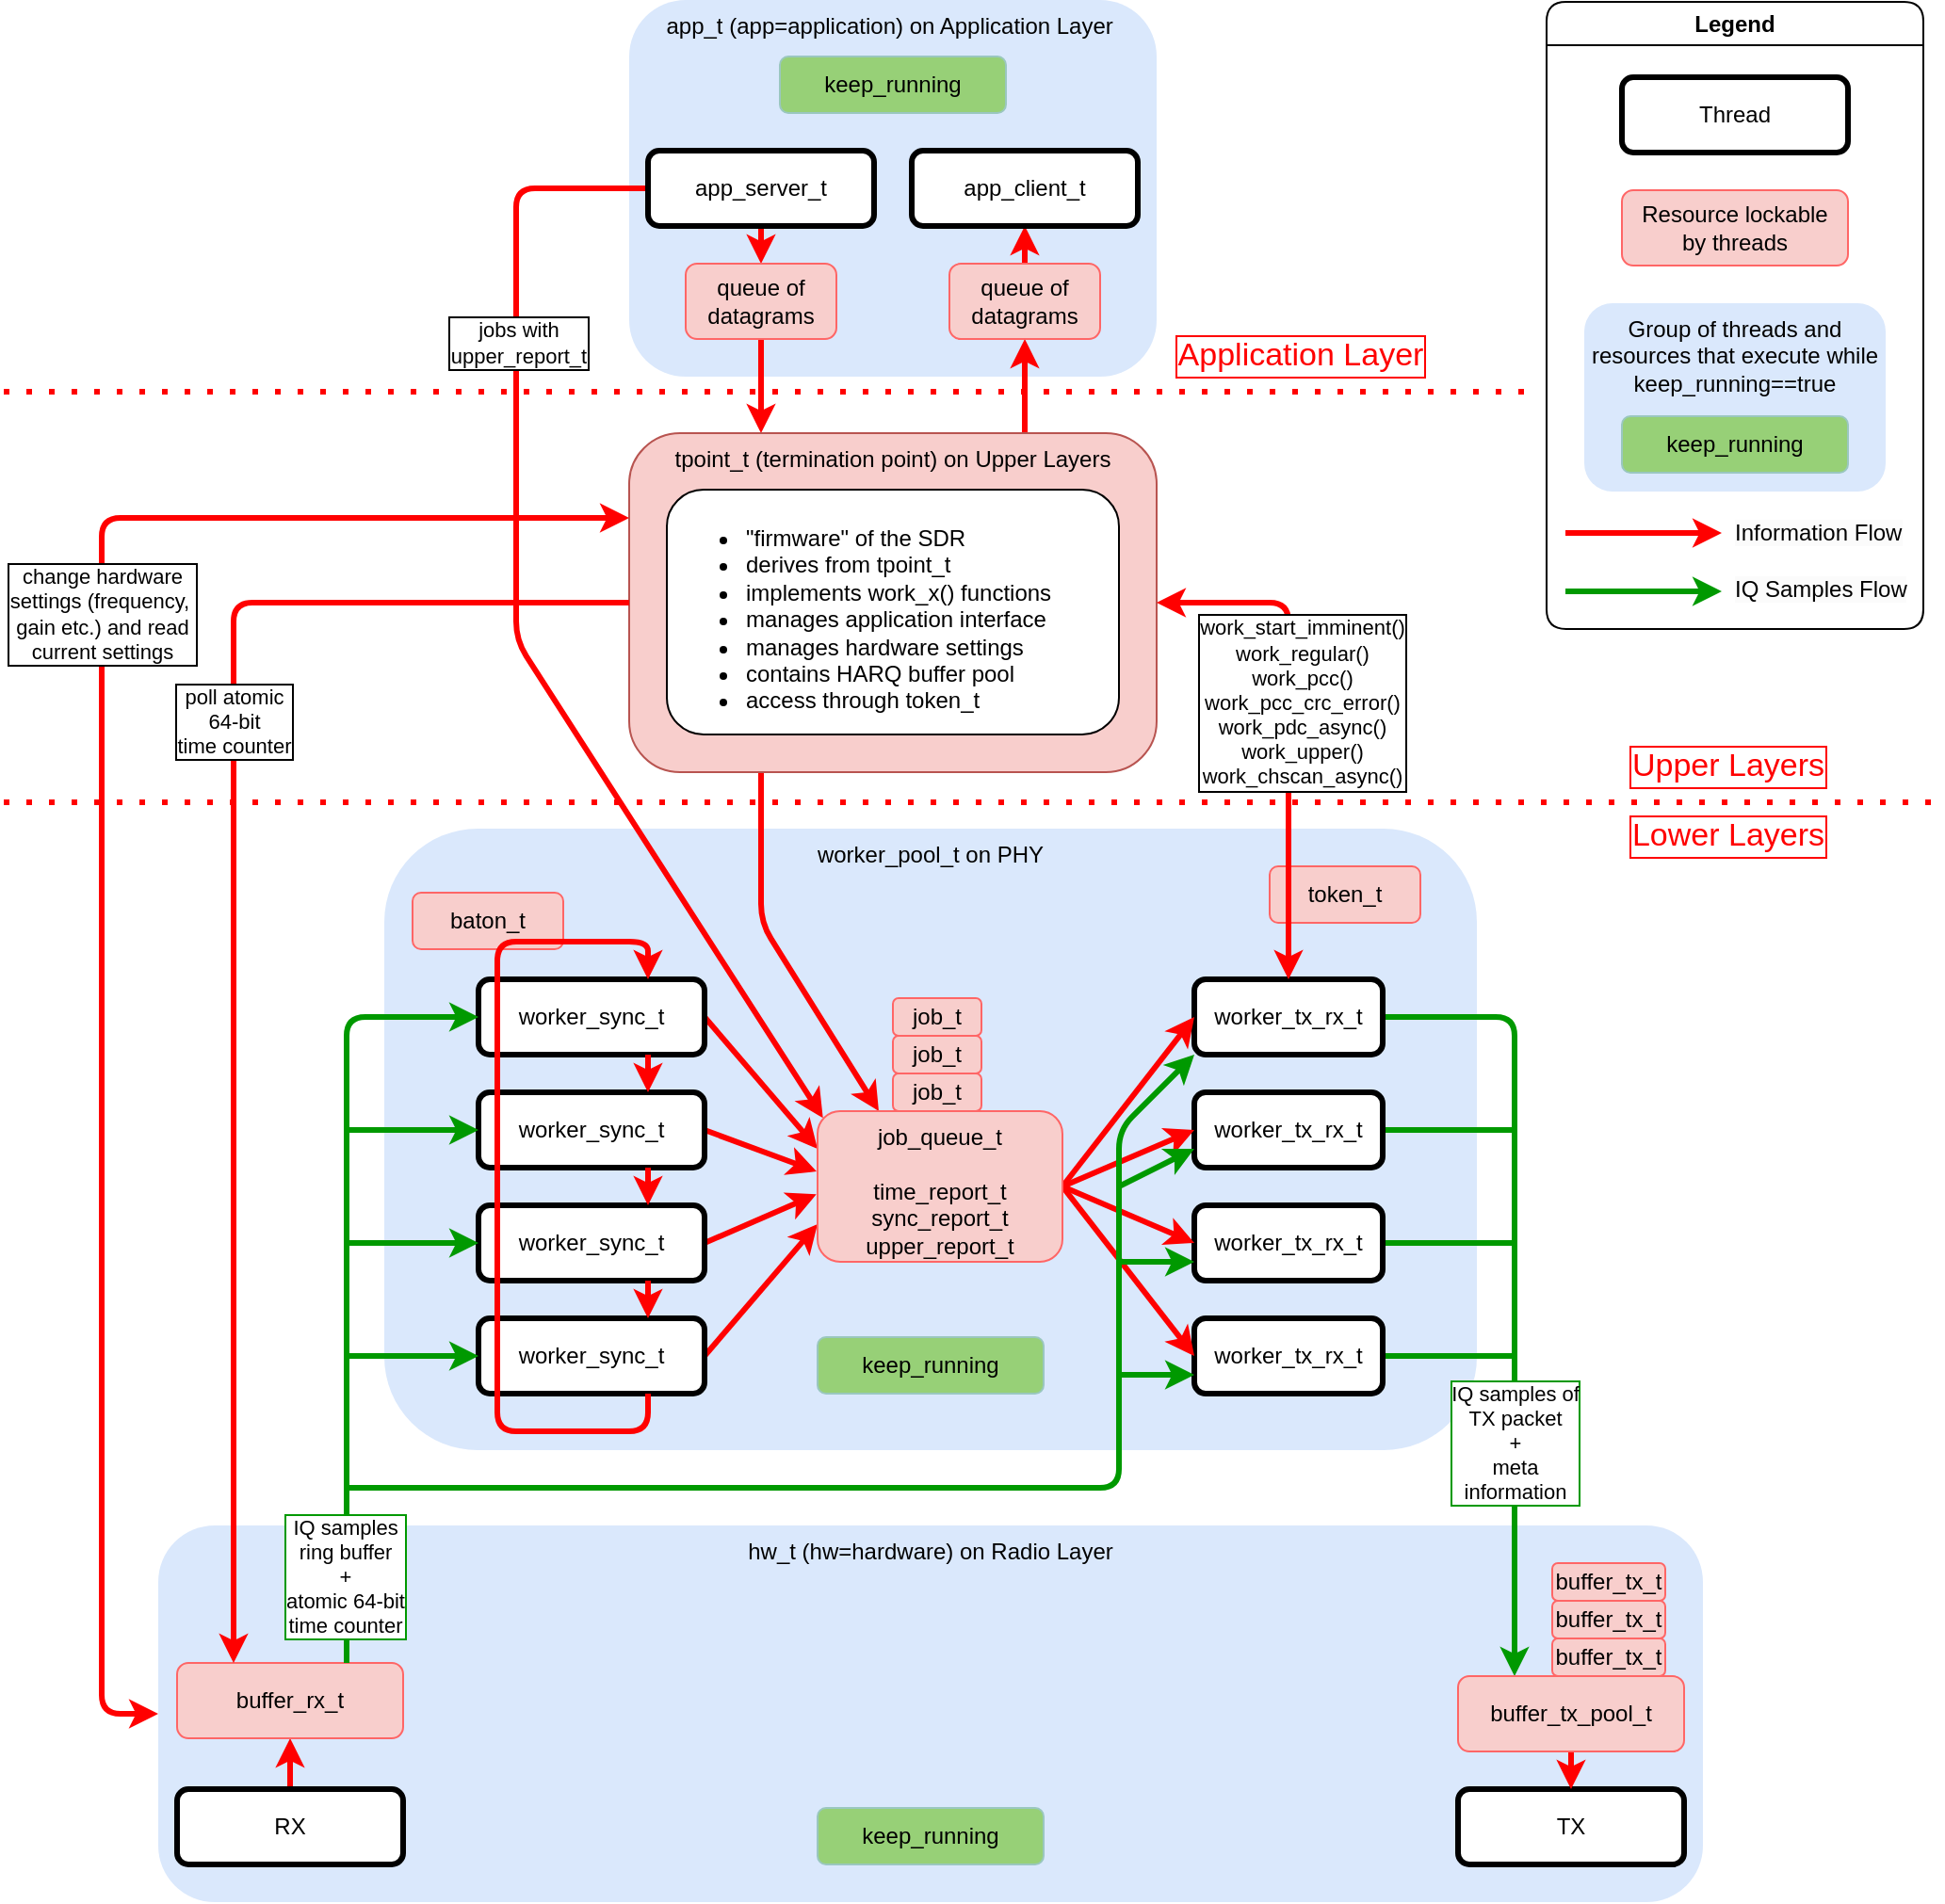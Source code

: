 <mxfile version="26.2.15">
  <diagram id="aQhpeuAyKN3efvRNQwSn" name="Draft 0">
    <mxGraphModel dx="2066" dy="1164" grid="0" gridSize="10" guides="0" tooltips="1" connect="1" arrows="1" fold="1" page="1" pageScale="1" pageWidth="1169" pageHeight="1654" math="0" shadow="0">
      <root>
        <mxCell id="0" />
        <mxCell id="1" parent="0" />
        <mxCell id="fcTpW-OK2idnTcLYPNtl-1" value="" style="endArrow=none;dashed=1;html=1;dashPattern=1 3;strokeWidth=3;rounded=0;strokeColor=light-dark(#ff0000, #ededed);" parent="1" edge="1">
          <mxGeometry width="50" height="50" relative="1" as="geometry">
            <mxPoint x="108" y="258" as="sourcePoint" />
            <mxPoint x="921" y="258" as="targetPoint" />
          </mxGeometry>
        </mxCell>
        <mxCell id="gou46OdMyQ_DH9dvmqBt-81" value="worker_pool_t on PHY" style="rounded=1;whiteSpace=wrap;html=1;fillColor=#dae8fc;strokeColor=none;verticalAlign=top;dashed=1;" parent="1" vertex="1">
          <mxGeometry x="310" y="490" width="580" height="330" as="geometry" />
        </mxCell>
        <mxCell id="vZWcNvBMRIUGTZHltfeC-5" value="" style="endArrow=classic;html=1;rounded=1;exitX=0.25;exitY=1;exitDx=0;exitDy=0;entryX=0.25;entryY=0;entryDx=0;entryDy=0;strokeColor=light-dark(#ff0000, #ededed);strokeWidth=3;" parent="1" source="tikB4HTSyY_nNc-XHg-T-57" target="tikB4HTSyY_nNc-XHg-T-13" edge="1">
          <mxGeometry width="50" height="50" relative="1" as="geometry">
            <mxPoint x="570" y="440" as="sourcePoint" />
            <mxPoint x="529" y="629" as="targetPoint" />
            <Array as="points">
              <mxPoint x="510" y="540" />
            </Array>
          </mxGeometry>
        </mxCell>
        <mxCell id="gou46OdMyQ_DH9dvmqBt-85" value="app_t (app=application) on Application Layer&amp;nbsp;" style="rounded=1;whiteSpace=wrap;html=1;fillColor=#dae8fc;strokeColor=none;verticalAlign=top;dashed=1;" parent="1" vertex="1">
          <mxGeometry x="440" y="50" width="280" height="200" as="geometry" />
        </mxCell>
        <mxCell id="A43RT7BLHncz933INCX8-49" value="" style="endArrow=classic;html=1;rounded=1;exitX=0;exitY=0.5;exitDx=0;exitDy=0;entryX=0.022;entryY=0.045;entryDx=0;entryDy=0;strokeColor=light-dark(#ff0000, #ededed);strokeWidth=3;entryPerimeter=0;" parent="1" source="gou46OdMyQ_DH9dvmqBt-38" target="tikB4HTSyY_nNc-XHg-T-13" edge="1">
          <mxGeometry width="50" height="50" relative="1" as="geometry">
            <mxPoint x="100" y="210" as="sourcePoint" />
            <mxPoint x="380" y="450" as="targetPoint" />
            <Array as="points">
              <mxPoint x="380" y="150" />
              <mxPoint x="380" y="390" />
            </Array>
          </mxGeometry>
        </mxCell>
        <mxCell id="A43RT7BLHncz933INCX8-51" value="jobs with&lt;br&gt;upper_report_t" style="edgeLabel;html=1;align=center;verticalAlign=middle;resizable=0;points=[];labelBorderColor=default;rounded=1;" parent="A43RT7BLHncz933INCX8-49" vertex="1" connectable="0">
          <mxGeometry x="-0.503" y="1" relative="1" as="geometry">
            <mxPoint as="offset" />
          </mxGeometry>
        </mxCell>
        <mxCell id="gou46OdMyQ_DH9dvmqBt-82" value="hw_t (hw=hardware) on Radio Layer" style="rounded=1;whiteSpace=wrap;html=1;fillColor=#dae8fc;strokeColor=none;verticalAlign=top;dashed=1;" parent="1" vertex="1">
          <mxGeometry x="190" y="860" width="820" height="200" as="geometry" />
        </mxCell>
        <mxCell id="tikB4HTSyY_nNc-XHg-T-27" value="" style="endArrow=classic;html=1;rounded=1;entryX=0.25;entryY=0;entryDx=0;entryDy=0;exitX=1;exitY=0.5;exitDx=0;exitDy=0;strokeColor=#009900;strokeWidth=3;" parent="1" source="tikB4HTSyY_nNc-XHg-T-18" target="tikB4HTSyY_nNc-XHg-T-26" edge="1">
          <mxGeometry width="50" height="50" relative="1" as="geometry">
            <mxPoint x="1000" y="870" as="sourcePoint" />
            <mxPoint x="1050" y="820" as="targetPoint" />
            <Array as="points">
              <mxPoint x="910" y="590" />
            </Array>
          </mxGeometry>
        </mxCell>
        <mxCell id="A43RT7BLHncz933INCX8-69" value="IQ samples of&lt;div&gt;TX packet&lt;br style=&quot;border-color: var(--border-color);&quot;&gt;+&lt;br style=&quot;border-color: var(--border-color);&quot;&gt;meta&lt;br&gt;information&lt;/div&gt;" style="edgeLabel;html=1;align=center;verticalAlign=middle;resizable=0;points=[];labelBorderColor=#009900;rounded=1;" parent="tikB4HTSyY_nNc-XHg-T-27" vertex="1" connectable="0">
          <mxGeometry x="0.496" y="-2" relative="1" as="geometry">
            <mxPoint x="2" y="-18" as="offset" />
          </mxGeometry>
        </mxCell>
        <mxCell id="gou46OdMyQ_DH9dvmqBt-74" value="baton_t" style="rounded=1;whiteSpace=wrap;html=1;fillColor=#f8cecc;strokeColor=#FF6666;strokeWidth=1;" parent="1" vertex="1">
          <mxGeometry x="325" y="524" width="80" height="30" as="geometry" />
        </mxCell>
        <mxCell id="tikB4HTSyY_nNc-XHg-T-16" value="" style="endArrow=classic;html=1;rounded=1;exitX=1;exitY=0.5;exitDx=0;exitDy=0;entryX=-0.005;entryY=0.552;entryDx=0;entryDy=0;entryPerimeter=0;strokeColor=#FF0000;strokeWidth=3;" parent="1" source="tikB4HTSyY_nNc-XHg-T-9" target="tikB4HTSyY_nNc-XHg-T-13" edge="1">
          <mxGeometry width="50" height="50" relative="1" as="geometry">
            <mxPoint x="540" y="610" as="sourcePoint" />
            <mxPoint x="539" y="684" as="targetPoint" />
          </mxGeometry>
        </mxCell>
        <mxCell id="tikB4HTSyY_nNc-XHg-T-15" value="" style="endArrow=classic;html=1;rounded=1;exitX=1;exitY=0.5;exitDx=0;exitDy=0;entryX=-0.004;entryY=0.4;entryDx=0;entryDy=0;entryPerimeter=0;strokeColor=#FF0000;strokeWidth=3;" parent="1" source="tikB4HTSyY_nNc-XHg-T-4" target="tikB4HTSyY_nNc-XHg-T-13" edge="1">
          <mxGeometry width="50" height="50" relative="1" as="geometry">
            <mxPoint x="530" y="600" as="sourcePoint" />
            <mxPoint x="628" y="713" as="targetPoint" />
          </mxGeometry>
        </mxCell>
        <mxCell id="tikB4HTSyY_nNc-XHg-T-17" value="" style="endArrow=classic;html=1;rounded=1;exitX=1;exitY=0.5;exitDx=0;exitDy=0;entryX=0;entryY=0.75;entryDx=0;entryDy=0;strokeColor=#FF0000;strokeWidth=3;" parent="1" source="tikB4HTSyY_nNc-XHg-T-10" target="tikB4HTSyY_nNc-XHg-T-13" edge="1">
          <mxGeometry width="50" height="50" relative="1" as="geometry">
            <mxPoint x="550" y="620" as="sourcePoint" />
            <mxPoint x="670" y="740" as="targetPoint" />
          </mxGeometry>
        </mxCell>
        <mxCell id="tikB4HTSyY_nNc-XHg-T-6" value="" style="endArrow=classic;html=1;rounded=1;entryX=0.5;entryY=1;entryDx=0;entryDy=0;exitX=0.5;exitY=0;exitDx=0;exitDy=0;strokeColor=light-dark(#ff0000, #ededed);strokeWidth=3;" parent="1" source="tikB4HTSyY_nNc-XHg-T-1" target="tikB4HTSyY_nNc-XHg-T-5" edge="1">
          <mxGeometry width="50" height="50" relative="1" as="geometry">
            <mxPoint x="320" y="890" as="sourcePoint" />
            <mxPoint x="370" y="840" as="targetPoint" />
          </mxGeometry>
        </mxCell>
        <mxCell id="tikB4HTSyY_nNc-XHg-T-14" value="" style="endArrow=classic;html=1;rounded=1;exitX=1;exitY=0.5;exitDx=0;exitDy=0;entryX=0;entryY=0.25;entryDx=0;entryDy=0;strokeColor=#FF0000;strokeWidth=3;" parent="1" source="tikB4HTSyY_nNc-XHg-T-3" target="tikB4HTSyY_nNc-XHg-T-13" edge="1">
          <mxGeometry width="50" height="50" relative="1" as="geometry">
            <mxPoint x="600" y="850" as="sourcePoint" />
            <mxPoint x="630" y="704" as="targetPoint" />
          </mxGeometry>
        </mxCell>
        <mxCell id="tikB4HTSyY_nNc-XHg-T-1" value="RX" style="rounded=1;whiteSpace=wrap;html=1;strokeWidth=3;" parent="1" vertex="1">
          <mxGeometry x="200" y="1000" width="120" height="40" as="geometry" />
        </mxCell>
        <mxCell id="tikB4HTSyY_nNc-XHg-T-3" value="worker_sync_t" style="rounded=1;whiteSpace=wrap;html=1;strokeWidth=3;" parent="1" vertex="1">
          <mxGeometry x="360" y="570" width="120" height="40" as="geometry" />
        </mxCell>
        <mxCell id="tikB4HTSyY_nNc-XHg-T-4" value="worker_sync_t" style="rounded=1;whiteSpace=wrap;html=1;strokeWidth=3;" parent="1" vertex="1">
          <mxGeometry x="360" y="630" width="120" height="40" as="geometry" />
        </mxCell>
        <mxCell id="tikB4HTSyY_nNc-XHg-T-5" value="buffer_rx_t" style="rounded=1;whiteSpace=wrap;html=1;fillColor=#f8cecc;strokeColor=#FF6666;strokeWidth=1;" parent="1" vertex="1">
          <mxGeometry x="200" y="933" width="120" height="40" as="geometry" />
        </mxCell>
        <mxCell id="tikB4HTSyY_nNc-XHg-T-7" value="" style="endArrow=classic;html=1;rounded=1;exitX=0.75;exitY=0;exitDx=0;exitDy=0;entryX=0;entryY=0.5;entryDx=0;entryDy=0;strokeColor=#009900;strokeWidth=3;" parent="1" source="tikB4HTSyY_nNc-XHg-T-5" target="tikB4HTSyY_nNc-XHg-T-3" edge="1">
          <mxGeometry width="50" height="50" relative="1" as="geometry">
            <mxPoint x="300" y="820" as="sourcePoint" />
            <mxPoint x="350" y="770" as="targetPoint" />
            <Array as="points">
              <mxPoint x="290" y="590" />
            </Array>
          </mxGeometry>
        </mxCell>
        <mxCell id="tikB4HTSyY_nNc-XHg-T-9" value="worker_sync_t" style="rounded=1;whiteSpace=wrap;html=1;strokeWidth=3;" parent="1" vertex="1">
          <mxGeometry x="360" y="690" width="120" height="40" as="geometry" />
        </mxCell>
        <mxCell id="tikB4HTSyY_nNc-XHg-T-10" value="worker_sync_t" style="rounded=1;whiteSpace=wrap;html=1;strokeWidth=3;" parent="1" vertex="1">
          <mxGeometry x="360" y="750" width="120" height="40" as="geometry" />
        </mxCell>
        <mxCell id="A43RT7BLHncz933INCX8-64" value="" style="endArrow=none;html=1;rounded=1;exitX=1;exitY=0.5;exitDx=0;exitDy=0;strokeColor=#009900;strokeWidth=3;" parent="1" source="tikB4HTSyY_nNc-XHg-T-19" edge="1">
          <mxGeometry width="50" height="50" relative="1" as="geometry">
            <mxPoint x="950" y="670" as="sourcePoint" />
            <mxPoint x="910" y="650" as="targetPoint" />
          </mxGeometry>
        </mxCell>
        <mxCell id="A43RT7BLHncz933INCX8-65" value="" style="endArrow=none;html=1;rounded=1;exitX=1;exitY=0.5;exitDx=0;exitDy=0;strokeColor=#009900;strokeWidth=3;" parent="1" source="tikB4HTSyY_nNc-XHg-T-20" edge="1">
          <mxGeometry width="50" height="50" relative="1" as="geometry">
            <mxPoint x="850" y="660" as="sourcePoint" />
            <mxPoint x="910" y="710" as="targetPoint" />
          </mxGeometry>
        </mxCell>
        <mxCell id="tikB4HTSyY_nNc-XHg-T-18" value="worker_tx_rx_t" style="rounded=1;whiteSpace=wrap;html=1;align=center;strokeWidth=3;" parent="1" vertex="1">
          <mxGeometry x="740" y="570" width="100" height="40" as="geometry" />
        </mxCell>
        <mxCell id="tikB4HTSyY_nNc-XHg-T-19" value="worker_tx_rx_t" style="rounded=1;whiteSpace=wrap;html=1;align=center;strokeWidth=3;" parent="1" vertex="1">
          <mxGeometry x="740" y="630" width="100" height="40" as="geometry" />
        </mxCell>
        <mxCell id="A43RT7BLHncz933INCX8-66" value="" style="endArrow=none;html=1;rounded=1;exitX=1;exitY=0.5;exitDx=0;exitDy=0;strokeColor=#009900;strokeWidth=3;" parent="1" source="tikB4HTSyY_nNc-XHg-T-21" edge="1">
          <mxGeometry width="50" height="50" relative="1" as="geometry">
            <mxPoint x="850" y="720" as="sourcePoint" />
            <mxPoint x="910" y="770" as="targetPoint" />
          </mxGeometry>
        </mxCell>
        <mxCell id="tikB4HTSyY_nNc-XHg-T-20" value="worker_tx_rx_t" style="rounded=1;whiteSpace=wrap;html=1;align=center;strokeWidth=3;" parent="1" vertex="1">
          <mxGeometry x="740" y="690" width="100" height="40" as="geometry" />
        </mxCell>
        <mxCell id="tikB4HTSyY_nNc-XHg-T-21" value="worker_tx_rx_t" style="rounded=1;whiteSpace=wrap;html=1;align=center;strokeWidth=3;" parent="1" vertex="1">
          <mxGeometry x="740" y="750" width="100" height="40" as="geometry" />
        </mxCell>
        <mxCell id="tikB4HTSyY_nNc-XHg-T-22" value="" style="endArrow=classic;html=1;rounded=1;entryX=0;entryY=0.5;entryDx=0;entryDy=0;exitX=1;exitY=0.5;exitDx=0;exitDy=0;strokeColor=#FF0000;strokeWidth=3;" parent="1" source="tikB4HTSyY_nNc-XHg-T-13" target="tikB4HTSyY_nNc-XHg-T-18" edge="1">
          <mxGeometry width="50" height="50" relative="1" as="geometry">
            <mxPoint x="780" y="800" as="sourcePoint" />
            <mxPoint x="830" y="750" as="targetPoint" />
          </mxGeometry>
        </mxCell>
        <mxCell id="tikB4HTSyY_nNc-XHg-T-23" value="" style="endArrow=classic;html=1;rounded=1;entryX=0;entryY=0.5;entryDx=0;entryDy=0;exitX=1;exitY=0.5;exitDx=0;exitDy=0;strokeColor=#FF0000;strokeWidth=3;" parent="1" source="tikB4HTSyY_nNc-XHg-T-13" target="tikB4HTSyY_nNc-XHg-T-19" edge="1">
          <mxGeometry width="50" height="50" relative="1" as="geometry">
            <mxPoint x="770" y="720" as="sourcePoint" />
            <mxPoint x="890" y="630" as="targetPoint" />
          </mxGeometry>
        </mxCell>
        <mxCell id="tikB4HTSyY_nNc-XHg-T-24" value="" style="endArrow=classic;html=1;rounded=1;entryX=0;entryY=0.5;entryDx=0;entryDy=0;exitX=1;exitY=0.5;exitDx=0;exitDy=0;strokeColor=#FF0000;strokeWidth=3;" parent="1" source="tikB4HTSyY_nNc-XHg-T-13" target="tikB4HTSyY_nNc-XHg-T-20" edge="1">
          <mxGeometry width="50" height="50" relative="1" as="geometry">
            <mxPoint x="790" y="730" as="sourcePoint" />
            <mxPoint x="890" y="690" as="targetPoint" />
          </mxGeometry>
        </mxCell>
        <mxCell id="tikB4HTSyY_nNc-XHg-T-25" value="" style="endArrow=classic;html=1;rounded=1;entryX=0;entryY=0.5;entryDx=0;entryDy=0;exitX=1;exitY=0.5;exitDx=0;exitDy=0;strokeColor=#FF0000;strokeWidth=3;" parent="1" source="tikB4HTSyY_nNc-XHg-T-13" target="tikB4HTSyY_nNc-XHg-T-21" edge="1">
          <mxGeometry width="50" height="50" relative="1" as="geometry">
            <mxPoint x="770" y="720" as="sourcePoint" />
            <mxPoint x="890" y="750" as="targetPoint" />
          </mxGeometry>
        </mxCell>
        <mxCell id="tikB4HTSyY_nNc-XHg-T-31" value="TX" style="rounded=1;whiteSpace=wrap;html=1;strokeWidth=3;" parent="1" vertex="1">
          <mxGeometry x="880" y="1000" width="120" height="40" as="geometry" />
        </mxCell>
        <mxCell id="tikB4HTSyY_nNc-XHg-T-32" value="" style="endArrow=classic;html=1;rounded=1;entryX=0.5;entryY=0;entryDx=0;entryDy=0;exitX=0.5;exitY=1;exitDx=0;exitDy=0;strokeColor=light-dark(#ff0000, #ededed);strokeWidth=3;" parent="1" source="tikB4HTSyY_nNc-XHg-T-26" target="tikB4HTSyY_nNc-XHg-T-31" edge="1">
          <mxGeometry width="50" height="50" relative="1" as="geometry">
            <mxPoint x="1300" y="970" as="sourcePoint" />
            <mxPoint x="1350" y="920" as="targetPoint" />
          </mxGeometry>
        </mxCell>
        <mxCell id="tikB4HTSyY_nNc-XHg-T-34" value="buffer_tx_t" style="rounded=1;whiteSpace=wrap;html=1;fillColor=#f8cecc;strokeColor=#FF6666;" parent="1" vertex="1">
          <mxGeometry x="930" y="920" width="60" height="20" as="geometry" />
        </mxCell>
        <mxCell id="tikB4HTSyY_nNc-XHg-T-35" value="buffer_tx_t" style="rounded=1;whiteSpace=wrap;html=1;fillColor=#f8cecc;strokeColor=#FF6666;" parent="1" vertex="1">
          <mxGeometry x="930" y="900" width="60" height="20" as="geometry" />
        </mxCell>
        <mxCell id="tikB4HTSyY_nNc-XHg-T-36" value="buffer_tx_t" style="rounded=1;whiteSpace=wrap;html=1;fillColor=#f8cecc;strokeColor=#FF6666;" parent="1" vertex="1">
          <mxGeometry x="930" y="880" width="60" height="20" as="geometry" />
        </mxCell>
        <mxCell id="gou46OdMyQ_DH9dvmqBt-92" style="edgeStyle=orthogonalEdgeStyle;rounded=1;orthogonalLoop=1;jettySize=auto;html=1;exitX=0.75;exitY=0;exitDx=0;exitDy=0;entryX=0.5;entryY=1;entryDx=0;entryDy=0;strokeColor=light-dark(#ff0000, #ededed);strokeWidth=3;" parent="1" source="tikB4HTSyY_nNc-XHg-T-57" target="A43RT7BLHncz933INCX8-7" edge="1">
          <mxGeometry relative="1" as="geometry">
            <mxPoint x="790" y="130" as="targetPoint" />
          </mxGeometry>
        </mxCell>
        <mxCell id="gou46OdMyQ_DH9dvmqBt-93" style="edgeStyle=orthogonalEdgeStyle;rounded=1;orthogonalLoop=1;jettySize=auto;html=1;entryX=0.25;entryY=0;entryDx=0;entryDy=0;exitX=0.5;exitY=1;exitDx=0;exitDy=0;strokeColor=light-dark(#ff0000, #ededed);strokeWidth=3;" parent="1" source="A43RT7BLHncz933INCX8-9" target="tikB4HTSyY_nNc-XHg-T-57" edge="1">
          <mxGeometry relative="1" as="geometry">
            <mxPoint x="584" y="142" as="sourcePoint" />
            <mxPoint x="500" y="190" as="targetPoint" />
          </mxGeometry>
        </mxCell>
        <mxCell id="tikB4HTSyY_nNc-XHg-T-57" value="tpoint_t (termination point) on Upper Layers" style="rounded=1;whiteSpace=wrap;html=1;verticalAlign=top;fillColor=#f8cecc;strokeColor=#b85450;" parent="1" vertex="1">
          <mxGeometry x="440" y="280" width="280" height="180" as="geometry" />
        </mxCell>
        <mxCell id="tikB4HTSyY_nNc-XHg-T-13" value="&lt;div style=&quot;&quot;&gt;&lt;span style=&quot;background-color: initial;&quot;&gt;&lt;font style=&quot;font-size: 12px;&quot;&gt;job_queue_t&lt;/font&gt;&lt;/span&gt;&lt;/div&gt;&lt;div style=&quot;&quot;&gt;&lt;font style=&quot;font-size: 12px;&quot;&gt;&lt;br&gt;&lt;/font&gt;&lt;/div&gt;&lt;font style=&quot;font-size: 12px;&quot;&gt;&lt;span style=&quot;background-color: initial;&quot;&gt;&lt;div style=&quot;&quot;&gt;&lt;div style=&quot;&quot;&gt;&lt;span style=&quot;background-color: initial;&quot;&gt;time_report_t&lt;/span&gt;&lt;/div&gt;&lt;span style=&quot;background-color: initial;&quot;&gt;&lt;div style=&quot;&quot;&gt;&lt;span style=&quot;background-color: initial;&quot;&gt;sync_report_t&lt;/span&gt;&lt;/div&gt;&lt;/span&gt;&lt;span style=&quot;background-color: initial;&quot;&gt;&lt;div style=&quot;&quot;&gt;&lt;span style=&quot;background-color: initial;&quot;&gt;upper_report_t&lt;/span&gt;&lt;/div&gt;&lt;/span&gt;&lt;/div&gt;&lt;/span&gt;&lt;/font&gt;" style="rounded=1;whiteSpace=wrap;html=1;fillColor=#f8cecc;strokeColor=#FF6666;strokeWidth=1;verticalAlign=top;align=center;" parent="1" vertex="1">
          <mxGeometry x="540" y="640" width="130" height="80" as="geometry" />
        </mxCell>
        <mxCell id="tikB4HTSyY_nNc-XHg-T-26" value="buffer_tx_pool_t" style="rounded=1;whiteSpace=wrap;html=1;fillColor=#f8cecc;strokeColor=#FF6666;strokeWidth=1;" parent="1" vertex="1">
          <mxGeometry x="880" y="940" width="120" height="40" as="geometry" />
        </mxCell>
        <mxCell id="-ow6geyWKCNMp3y7V0k2-1" value="" style="endArrow=classic;html=1;rounded=1;exitX=0.75;exitY=1;exitDx=0;exitDy=0;entryX=0.75;entryY=0;entryDx=0;entryDy=0;strokeColor=#FF0000;strokeWidth=3;" parent="1" source="tikB4HTSyY_nNc-XHg-T-3" target="tikB4HTSyY_nNc-XHg-T-4" edge="1">
          <mxGeometry width="50" height="50" relative="1" as="geometry">
            <mxPoint x="620" y="840" as="sourcePoint" />
            <mxPoint x="670" y="790" as="targetPoint" />
          </mxGeometry>
        </mxCell>
        <mxCell id="-ow6geyWKCNMp3y7V0k2-2" value="" style="endArrow=classic;html=1;rounded=1;entryX=0.75;entryY=0;entryDx=0;entryDy=0;exitX=0.75;exitY=1;exitDx=0;exitDy=0;strokeColor=#FF0000;strokeWidth=3;" parent="1" source="tikB4HTSyY_nNc-XHg-T-4" target="tikB4HTSyY_nNc-XHg-T-9" edge="1">
          <mxGeometry width="50" height="50" relative="1" as="geometry">
            <mxPoint x="490" y="700" as="sourcePoint" />
            <mxPoint x="500" y="670" as="targetPoint" />
          </mxGeometry>
        </mxCell>
        <mxCell id="-ow6geyWKCNMp3y7V0k2-3" value="" style="endArrow=classic;html=1;rounded=1;entryX=0.75;entryY=0;entryDx=0;entryDy=0;exitX=0.75;exitY=1;exitDx=0;exitDy=0;strokeColor=#FF0000;strokeWidth=3;" parent="1" source="tikB4HTSyY_nNc-XHg-T-9" target="tikB4HTSyY_nNc-XHg-T-10" edge="1">
          <mxGeometry width="50" height="50" relative="1" as="geometry">
            <mxPoint x="500" y="710" as="sourcePoint" />
            <mxPoint x="500" y="730" as="targetPoint" />
          </mxGeometry>
        </mxCell>
        <mxCell id="gou46OdMyQ_DH9dvmqBt-47" style="edgeStyle=orthogonalEdgeStyle;rounded=1;orthogonalLoop=1;jettySize=auto;html=1;entryX=0.5;entryY=0;entryDx=0;entryDy=0;exitX=0.5;exitY=1;exitDx=0;exitDy=0;strokeColor=light-dark(#ff0000, #ededed);strokeWidth=3;" parent="1" source="gou46OdMyQ_DH9dvmqBt-38" target="A43RT7BLHncz933INCX8-9" edge="1">
          <mxGeometry relative="1" as="geometry">
            <mxPoint x="506" y="98" as="sourcePoint" />
            <mxPoint x="490" y="110" as="targetPoint" />
          </mxGeometry>
        </mxCell>
        <mxCell id="gou46OdMyQ_DH9dvmqBt-38" value="app_server_t" style="rounded=1;whiteSpace=wrap;html=1;strokeWidth=3;" parent="1" vertex="1">
          <mxGeometry x="450" y="130" width="120" height="40" as="geometry" />
        </mxCell>
        <mxCell id="gou46OdMyQ_DH9dvmqBt-98" style="edgeStyle=orthogonalEdgeStyle;rounded=1;orthogonalLoop=1;jettySize=auto;html=1;exitX=0.5;exitY=0;exitDx=0;exitDy=0;entryX=0.5;entryY=1;entryDx=0;entryDy=0;strokeColor=light-dark(#ff0000, #ededed);strokeWidth=3;" parent="1" source="A43RT7BLHncz933INCX8-7" target="gou46OdMyQ_DH9dvmqBt-48" edge="1">
          <mxGeometry relative="1" as="geometry">
            <mxPoint x="710" y="110" as="sourcePoint" />
            <mxPoint x="754" y="96" as="targetPoint" />
            <Array as="points" />
          </mxGeometry>
        </mxCell>
        <mxCell id="gou46OdMyQ_DH9dvmqBt-48" value="app_client_t" style="rounded=1;whiteSpace=wrap;html=1;fillColor=default;strokeColor=#000000;strokeWidth=3;" parent="1" vertex="1">
          <mxGeometry x="590" y="130" width="120" height="40" as="geometry" />
        </mxCell>
        <mxCell id="gou46OdMyQ_DH9dvmqBt-83" value="keep_running" style="rounded=1;whiteSpace=wrap;html=1;fillColor=#97D077;strokeColor=#9AC7BF;strokeWidth=1;" parent="1" vertex="1">
          <mxGeometry x="540" y="760" width="120" height="30" as="geometry" />
        </mxCell>
        <mxCell id="gou46OdMyQ_DH9dvmqBt-84" value="keep_running" style="rounded=1;whiteSpace=wrap;html=1;fillColor=#97D077;strokeColor=#9AC7BF;strokeWidth=1;" parent="1" vertex="1">
          <mxGeometry x="540" y="1010" width="120" height="30" as="geometry" />
        </mxCell>
        <mxCell id="gou46OdMyQ_DH9dvmqBt-86" value="keep_running" style="rounded=1;whiteSpace=wrap;html=1;fillColor=#97D077;strokeColor=#9AC7BF;strokeWidth=1;" parent="1" vertex="1">
          <mxGeometry x="520" y="80" width="120" height="30" as="geometry" />
        </mxCell>
        <mxCell id="Zb1t8yd09HufglZ-RBHO-13" value="token_t" style="rounded=1;whiteSpace=wrap;html=1;fillColor=#f8cecc;strokeColor=#FF6666;strokeWidth=1;" parent="1" vertex="1">
          <mxGeometry x="780" y="510" width="80" height="30" as="geometry" />
        </mxCell>
        <mxCell id="-ow6geyWKCNMp3y7V0k2-4" value="" style="endArrow=classic;html=1;rounded=1;exitX=0.75;exitY=1;exitDx=0;exitDy=0;entryX=0.75;entryY=0;entryDx=0;entryDy=0;strokeColor=#FF0000;strokeWidth=3;" parent="1" source="tikB4HTSyY_nNc-XHg-T-10" target="tikB4HTSyY_nNc-XHg-T-3" edge="1">
          <mxGeometry width="50" height="50" relative="1" as="geometry">
            <mxPoint x="460" y="790.0" as="sourcePoint" />
            <mxPoint x="460" y="570" as="targetPoint" />
            <Array as="points">
              <mxPoint x="450" y="810" />
              <mxPoint x="370" y="810" />
              <mxPoint x="370" y="680" />
              <mxPoint x="370" y="550" />
              <mxPoint x="450" y="550" />
            </Array>
          </mxGeometry>
        </mxCell>
        <mxCell id="A43RT7BLHncz933INCX8-5" value="" style="endArrow=classic;startArrow=classic;html=1;rounded=1;exitX=0.5;exitY=0;exitDx=0;exitDy=0;entryX=1;entryY=0.5;entryDx=0;entryDy=0;strokeColor=light-dark(#FF0000,#EDEDED);strokeWidth=3;" parent="1" source="tikB4HTSyY_nNc-XHg-T-18" target="tikB4HTSyY_nNc-XHg-T-57" edge="1">
          <mxGeometry width="50" height="50" relative="1" as="geometry">
            <mxPoint x="910" y="490" as="sourcePoint" />
            <mxPoint x="750" y="350" as="targetPoint" />
            <Array as="points">
              <mxPoint x="790" y="370" />
            </Array>
          </mxGeometry>
        </mxCell>
        <mxCell id="A43RT7BLHncz933INCX8-46" value="work_start_imminent()&lt;br style=&quot;border-color: var(--border-color);&quot;&gt;work_regular()&lt;br style=&quot;border-color: var(--border-color);&quot;&gt;work_pcc()&lt;div&gt;work_pcc_crc_error()&lt;br&gt;work_pdc_async()&lt;br style=&quot;border-color: var(--border-color);&quot;&gt;work_upper()&lt;br style=&quot;border-color: var(--border-color);&quot;&gt;work_chscan_async()&lt;/div&gt;" style="edgeLabel;html=1;align=center;verticalAlign=middle;resizable=0;points=[];labelBorderColor=default;rounded=1;" parent="A43RT7BLHncz933INCX8-5" vertex="1" connectable="0">
          <mxGeometry x="0.208" relative="1" as="geometry">
            <mxPoint x="7" y="16" as="offset" />
          </mxGeometry>
        </mxCell>
        <mxCell id="A43RT7BLHncz933INCX8-7" value="queue of datagrams" style="rounded=1;whiteSpace=wrap;html=1;fillColor=#f8cecc;strokeColor=#FF6666;strokeWidth=1;" parent="1" vertex="1">
          <mxGeometry x="610" y="190" width="80" height="40" as="geometry" />
        </mxCell>
        <mxCell id="A43RT7BLHncz933INCX8-9" value="queue of datagrams" style="rounded=1;whiteSpace=wrap;html=1;fillColor=#f8cecc;strokeColor=#FF6666;strokeWidth=1;" parent="1" vertex="1">
          <mxGeometry x="470" y="190" width="80" height="40" as="geometry" />
        </mxCell>
        <mxCell id="A43RT7BLHncz933INCX8-20" value="" style="endArrow=classic;html=1;rounded=1;entryX=0.25;entryY=0;entryDx=0;entryDy=0;exitX=0;exitY=0.5;exitDx=0;exitDy=0;strokeColor=light-dark(#ff0000, #ededed);strokeWidth=3;" parent="1" source="tikB4HTSyY_nNc-XHg-T-57" target="tikB4HTSyY_nNc-XHg-T-5" edge="1">
          <mxGeometry width="50" height="50" relative="1" as="geometry">
            <mxPoint x="440" y="365" as="sourcePoint" />
            <mxPoint x="220" y="460" as="targetPoint" />
            <Array as="points">
              <mxPoint x="230" y="370" />
            </Array>
          </mxGeometry>
        </mxCell>
        <mxCell id="A43RT7BLHncz933INCX8-21" value="poll atomic&lt;br&gt;64-bit&lt;br&gt;time counter" style="edgeLabel;html=1;align=center;verticalAlign=middle;resizable=0;points=[];labelBorderColor=default;rounded=1;" parent="A43RT7BLHncz933INCX8-20" vertex="1" connectable="0">
          <mxGeometry x="-0.054" y="1" relative="1" as="geometry">
            <mxPoint x="-1" y="-93" as="offset" />
          </mxGeometry>
        </mxCell>
        <mxCell id="A43RT7BLHncz933INCX8-24" value="" style="endArrow=classic;startArrow=classic;html=1;rounded=1;exitX=0;exitY=0.5;exitDx=0;exitDy=0;entryX=0;entryY=0.25;entryDx=0;entryDy=0;strokeColor=light-dark(#ff0000, #ededed);strokeWidth=3;" parent="1" source="gou46OdMyQ_DH9dvmqBt-82" target="tikB4HTSyY_nNc-XHg-T-57" edge="1">
          <mxGeometry width="50" height="50" relative="1" as="geometry">
            <mxPoint x="180" y="480" as="sourcePoint" />
            <mxPoint x="400" y="340" as="targetPoint" />
            <Array as="points">
              <mxPoint x="160" y="960" />
              <mxPoint x="160" y="325" />
            </Array>
          </mxGeometry>
        </mxCell>
        <mxCell id="A43RT7BLHncz933INCX8-25" value="change hardware&lt;br&gt;settings (frequency,&amp;nbsp;&lt;div&gt;gain etc.) and read&lt;/div&gt;&lt;div&gt;current settings&lt;/div&gt;" style="edgeLabel;html=1;align=center;verticalAlign=middle;resizable=0;points=[];labelBorderColor=default;rounded=1;" parent="A43RT7BLHncz933INCX8-24" vertex="1" connectable="0">
          <mxGeometry x="0.173" y="-1" relative="1" as="geometry">
            <mxPoint x="-1" y="-60" as="offset" />
          </mxGeometry>
        </mxCell>
        <mxCell id="A43RT7BLHncz933INCX8-42" value="Legend" style="swimlane;whiteSpace=wrap;html=1;rounded=1;strokeColor=default;swimlaneFillColor=light-dark(#ffffff, #212121);" parent="1" vertex="1">
          <mxGeometry x="927" y="51" width="200" height="333" as="geometry">
            <mxRectangle x="880" y="80" width="140" height="30" as="alternateBounds" />
          </mxGeometry>
        </mxCell>
        <mxCell id="A43RT7BLHncz933INCX8-35" value="Group of threads and resources that execute while keep_running==true" style="rounded=1;whiteSpace=wrap;html=1;fillColor=#dae8fc;strokeColor=none;verticalAlign=top;dashed=1;" parent="A43RT7BLHncz933INCX8-42" vertex="1">
          <mxGeometry x="20" y="160" width="160" height="100" as="geometry" />
        </mxCell>
        <mxCell id="A43RT7BLHncz933INCX8-36" value="keep_running" style="rounded=1;whiteSpace=wrap;html=1;fillColor=#97D077;strokeColor=#9AC7BF;strokeWidth=1;" parent="A43RT7BLHncz933INCX8-42" vertex="1">
          <mxGeometry x="40" y="220" width="120" height="30" as="geometry" />
        </mxCell>
        <mxCell id="A43RT7BLHncz933INCX8-34" value="Resource lockable&lt;br&gt;by threads" style="rounded=1;whiteSpace=wrap;html=1;fillColor=#f8cecc;strokeColor=#FF6666;strokeWidth=1;" parent="A43RT7BLHncz933INCX8-42" vertex="1">
          <mxGeometry x="40" y="100" width="120" height="40" as="geometry" />
        </mxCell>
        <mxCell id="A43RT7BLHncz933INCX8-33" value="Thread" style="rounded=1;whiteSpace=wrap;html=1;strokeWidth=3;" parent="A43RT7BLHncz933INCX8-42" vertex="1">
          <mxGeometry x="40" y="40" width="120" height="40" as="geometry" />
        </mxCell>
        <mxCell id="F44JMWNnyk-U6m3M4ErU-4" value="" style="endArrow=classic;html=1;rounded=0;exitX=0;exitY=1;exitDx=0;exitDy=0;strokeColor=light-dark(#ff0000, #ededed);strokeWidth=3;" parent="A43RT7BLHncz933INCX8-42" edge="1">
          <mxGeometry width="50" height="50" relative="1" as="geometry">
            <mxPoint x="10" y="282" as="sourcePoint" />
            <mxPoint x="93" y="282" as="targetPoint" />
          </mxGeometry>
        </mxCell>
        <mxCell id="F44JMWNnyk-U6m3M4ErU-7" value="&lt;span style=&quot;color: rgb(0, 0, 0); font-family: Helvetica; font-size: 12px; font-style: normal; font-variant-ligatures: normal; font-variant-caps: normal; font-weight: 400; letter-spacing: normal; orphans: 2; text-align: center; text-indent: 0px; text-transform: none; widows: 2; word-spacing: 0px; -webkit-text-stroke-width: 0px; white-space: normal; background-color: rgb(251, 251, 251); text-decoration-thickness: initial; text-decoration-style: initial; text-decoration-color: initial; float: none; display: inline !important;&quot;&gt;Information Flow&lt;/span&gt;" style="text;whiteSpace=wrap;html=1;" parent="A43RT7BLHncz933INCX8-42" vertex="1">
          <mxGeometry x="98" y="268" width="91" height="24" as="geometry" />
        </mxCell>
        <mxCell id="F44JMWNnyk-U6m3M4ErU-8" value="" style="endArrow=classic;html=1;rounded=0;exitX=0;exitY=1;exitDx=0;exitDy=0;strokeColor=light-dark(#009900,#EDEDED);strokeWidth=3;" parent="A43RT7BLHncz933INCX8-42" edge="1">
          <mxGeometry width="50" height="50" relative="1" as="geometry">
            <mxPoint x="10" y="313" as="sourcePoint" />
            <mxPoint x="93" y="313" as="targetPoint" />
          </mxGeometry>
        </mxCell>
        <mxCell id="F44JMWNnyk-U6m3M4ErU-9" value="&lt;span style=&quot;color: rgb(0, 0, 0); font-family: Helvetica; font-size: 12px; font-style: normal; font-variant-ligatures: normal; font-variant-caps: normal; font-weight: 400; letter-spacing: normal; orphans: 2; text-align: center; text-indent: 0px; text-transform: none; widows: 2; word-spacing: 0px; -webkit-text-stroke-width: 0px; white-space: normal; background-color: rgb(251, 251, 251); text-decoration-thickness: initial; text-decoration-style: initial; text-decoration-color: initial; float: none; display: inline !important;&quot;&gt;IQ Samples Flow&lt;/span&gt;" style="text;whiteSpace=wrap;html=1;" parent="A43RT7BLHncz933INCX8-42" vertex="1">
          <mxGeometry x="98" y="298" width="94" height="25" as="geometry" />
        </mxCell>
        <mxCell id="A43RT7BLHncz933INCX8-48" value="&lt;ul&gt;&lt;li&gt;&lt;span style=&quot;background-color: initial;&quot;&gt;&quot;firmware&quot; of the SDR&lt;/span&gt;&lt;/li&gt;&lt;li&gt;&lt;span style=&quot;background-color: initial;&quot;&gt;derives from tpoint_t&lt;/span&gt;&lt;/li&gt;&lt;li&gt;&lt;span style=&quot;background-color: initial;&quot;&gt;implements work_x() functions&lt;/span&gt;&lt;/li&gt;&lt;li&gt;manages application interface&lt;/li&gt;&lt;li&gt;&lt;span style=&quot;background-color: initial;&quot;&gt;manages hardware settings&lt;/span&gt;&lt;/li&gt;&lt;li&gt;&lt;span style=&quot;background-color: initial;&quot;&gt;contains HARQ buffer pool&lt;/span&gt;&lt;/li&gt;&lt;li&gt;&lt;span style=&quot;background-color: initial;&quot;&gt;access through token_t&lt;/span&gt;&lt;/li&gt;&lt;/ul&gt;" style="rounded=1;whiteSpace=wrap;html=1;fillColor=default;strokeColor=#000000;align=left;verticalAlign=top;" parent="1" vertex="1">
          <mxGeometry x="460" y="310" width="240" height="130" as="geometry" />
        </mxCell>
        <mxCell id="A43RT7BLHncz933INCX8-61" value="" style="endArrow=classic;html=1;rounded=1;entryX=0;entryY=0.5;entryDx=0;entryDy=0;strokeColor=#009900;strokeWidth=3;" parent="1" target="tikB4HTSyY_nNc-XHg-T-4" edge="1">
          <mxGeometry width="50" height="50" relative="1" as="geometry">
            <mxPoint x="290" y="650" as="sourcePoint" />
            <mxPoint x="320" y="660" as="targetPoint" />
          </mxGeometry>
        </mxCell>
        <mxCell id="A43RT7BLHncz933INCX8-62" value="" style="endArrow=classic;html=1;rounded=1;entryX=0;entryY=0.5;entryDx=0;entryDy=0;strokeColor=#009900;strokeWidth=3;" parent="1" target="tikB4HTSyY_nNc-XHg-T-9" edge="1">
          <mxGeometry width="50" height="50" relative="1" as="geometry">
            <mxPoint x="290" y="710" as="sourcePoint" />
            <mxPoint x="340" y="710" as="targetPoint" />
          </mxGeometry>
        </mxCell>
        <mxCell id="A43RT7BLHncz933INCX8-63" value="" style="endArrow=classic;html=1;rounded=1;entryX=0;entryY=0.5;entryDx=0;entryDy=0;strokeColor=#009900;strokeWidth=3;" parent="1" target="tikB4HTSyY_nNc-XHg-T-10" edge="1">
          <mxGeometry width="50" height="50" relative="1" as="geometry">
            <mxPoint x="290" y="770" as="sourcePoint" />
            <mxPoint x="300" y="780" as="targetPoint" />
          </mxGeometry>
        </mxCell>
        <mxCell id="A43RT7BLHncz933INCX8-67" value="" style="endArrow=classic;html=1;rounded=1;entryX=0;entryY=1;entryDx=0;entryDy=0;strokeColor=#009900;strokeWidth=3;" parent="1" target="tikB4HTSyY_nNc-XHg-T-18" edge="1">
          <mxGeometry width="50" height="50" relative="1" as="geometry">
            <mxPoint x="290" y="840" as="sourcePoint" />
            <mxPoint x="430" y="840" as="targetPoint" />
            <Array as="points">
              <mxPoint x="700" y="840" />
              <mxPoint x="700" y="650" />
            </Array>
          </mxGeometry>
        </mxCell>
        <mxCell id="A43RT7BLHncz933INCX8-68" value="IQ samples&lt;br&gt;ring buffer&lt;br&gt;+&lt;br&gt;atomic 64-bit&lt;br&gt;time counter" style="edgeLabel;html=1;align=center;verticalAlign=middle;resizable=0;points=[];labelBorderColor=#009900;rounded=1;" parent="A43RT7BLHncz933INCX8-67" vertex="1" connectable="0">
          <mxGeometry x="-0.803" y="-1" relative="1" as="geometry">
            <mxPoint x="-66" y="46" as="offset" />
          </mxGeometry>
        </mxCell>
        <mxCell id="A43RT7BLHncz933INCX8-72" value="" style="endArrow=classic;html=1;rounded=1;entryX=0;entryY=0.75;entryDx=0;entryDy=0;strokeColor=#009900;strokeWidth=3;" parent="1" target="tikB4HTSyY_nNc-XHg-T-19" edge="1">
          <mxGeometry width="50" height="50" relative="1" as="geometry">
            <mxPoint x="700" y="680" as="sourcePoint" />
            <mxPoint x="700" y="900" as="targetPoint" />
          </mxGeometry>
        </mxCell>
        <mxCell id="A43RT7BLHncz933INCX8-73" value="" style="endArrow=classic;html=1;rounded=1;entryX=0;entryY=0.75;entryDx=0;entryDy=0;strokeColor=#009900;strokeWidth=3;" parent="1" target="tikB4HTSyY_nNc-XHg-T-20" edge="1">
          <mxGeometry width="50" height="50" relative="1" as="geometry">
            <mxPoint x="700" y="720" as="sourcePoint" />
            <mxPoint x="750" y="680" as="targetPoint" />
          </mxGeometry>
        </mxCell>
        <mxCell id="A43RT7BLHncz933INCX8-74" value="" style="endArrow=classic;html=1;rounded=1;strokeColor=#009900;strokeWidth=3;" parent="1" edge="1">
          <mxGeometry width="50" height="50" relative="1" as="geometry">
            <mxPoint x="700" y="780" as="sourcePoint" />
            <mxPoint x="740" y="780" as="targetPoint" />
          </mxGeometry>
        </mxCell>
        <mxCell id="A43RT7BLHncz933INCX8-75" value="job_t" style="rounded=1;whiteSpace=wrap;html=1;fillColor=#f8cecc;strokeColor=#FF6666;strokeWidth=1;" parent="1" vertex="1">
          <mxGeometry x="580" y="620" width="47" height="20" as="geometry" />
        </mxCell>
        <mxCell id="A43RT7BLHncz933INCX8-76" value="job_t" style="rounded=1;whiteSpace=wrap;html=1;fillColor=#f8cecc;strokeColor=#FF6666;strokeWidth=1;" parent="1" vertex="1">
          <mxGeometry x="580" y="600" width="47" height="20" as="geometry" />
        </mxCell>
        <mxCell id="A43RT7BLHncz933INCX8-77" value="job_t" style="rounded=1;whiteSpace=wrap;html=1;fillColor=#f8cecc;strokeColor=#FF6666;strokeWidth=1;" parent="1" vertex="1">
          <mxGeometry x="580" y="580" width="47" height="20" as="geometry" />
        </mxCell>
        <mxCell id="0YA6_7jP9U1p6VMblWgz-1" value="" style="endArrow=none;dashed=1;html=1;dashPattern=1 3;strokeWidth=3;rounded=0;strokeColor=light-dark(#ff0000, #ededed);" parent="1" edge="1">
          <mxGeometry width="50" height="50" relative="1" as="geometry">
            <mxPoint x="108" y="476" as="sourcePoint" />
            <mxPoint x="1135" y="476" as="targetPoint" />
          </mxGeometry>
        </mxCell>
        <mxCell id="fcTpW-OK2idnTcLYPNtl-2" value="Upper Layers" style="edgeLabel;html=1;align=center;verticalAlign=middle;resizable=0;points=[];fontColor=light-dark(#ff0000, #ededed);fontSize=17;labelBorderColor=#FF0000;" parent="1" vertex="1" connectable="0">
          <mxGeometry x="1023" y="457.004" as="geometry" />
        </mxCell>
        <mxCell id="fcTpW-OK2idnTcLYPNtl-3" value="Lower Layers" style="edgeLabel;html=1;align=center;verticalAlign=middle;resizable=0;points=[];fontColor=light-dark(#ff0000, #ededed);fontSize=17;labelBorderColor=#FF0000;" parent="1" vertex="1" connectable="0">
          <mxGeometry x="1023" y="494.004" as="geometry" />
        </mxCell>
        <mxCell id="fcTpW-OK2idnTcLYPNtl-4" value="Application Layer" style="edgeLabel;html=1;align=center;verticalAlign=middle;resizable=0;points=[];fontColor=light-dark(#ff0000, #ededed);fontSize=17;labelBorderColor=#FF0000;" parent="1" vertex="1" connectable="0">
          <mxGeometry x="796" y="239.004" as="geometry" />
        </mxCell>
      </root>
    </mxGraphModel>
  </diagram>
</mxfile>
